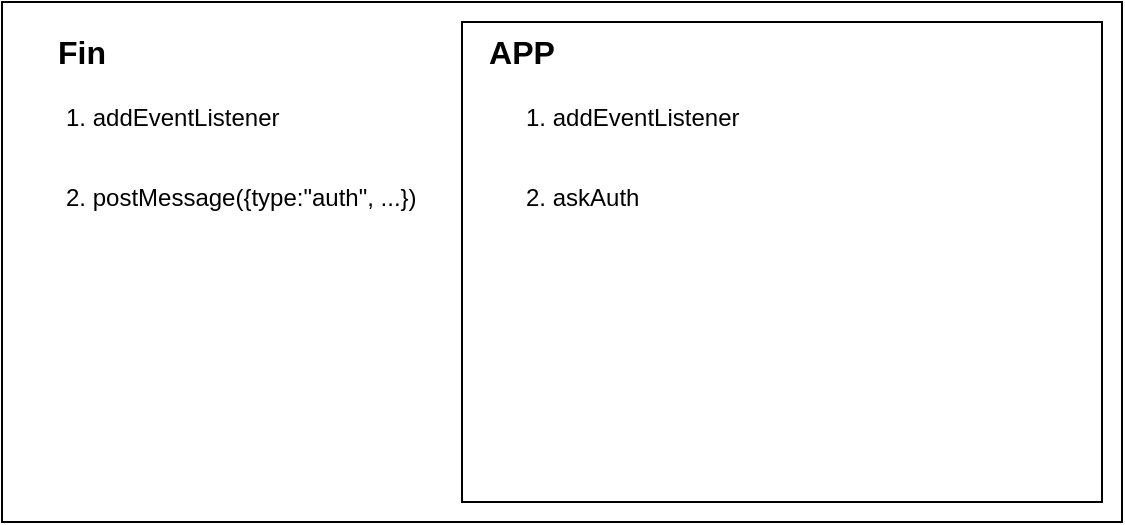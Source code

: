 <mxfile version="28.0.9">
  <diagram name="第 1 页" id="p-Kf3uR-xjNbBCjLXrCC">
    <mxGraphModel dx="1205" dy="715" grid="1" gridSize="10" guides="1" tooltips="1" connect="1" arrows="1" fold="1" page="1" pageScale="1" pageWidth="827" pageHeight="1169" math="0" shadow="0">
      <root>
        <mxCell id="0" />
        <mxCell id="1" parent="0" />
        <mxCell id="PUXzwF9LKrd8F2zT3Y6Q-1" value="" style="rounded=0;whiteSpace=wrap;html=1;" parent="1" vertex="1">
          <mxGeometry x="160" y="130" width="560" height="260" as="geometry" />
        </mxCell>
        <mxCell id="8KbCy9lmEmseonxulgkd-1" value="" style="rounded=0;whiteSpace=wrap;html=1;" parent="1" vertex="1">
          <mxGeometry x="390" y="140" width="320" height="240" as="geometry" />
        </mxCell>
        <mxCell id="k14G_yBd1Yv2Ia4y4y2w-1" value="Fin" style="text;html=1;align=center;verticalAlign=middle;whiteSpace=wrap;rounded=0;fontStyle=1;fontSize=16;" vertex="1" parent="1">
          <mxGeometry x="170" y="140" width="60" height="30" as="geometry" />
        </mxCell>
        <mxCell id="k14G_yBd1Yv2Ia4y4y2w-3" value="APP" style="text;html=1;align=center;verticalAlign=middle;whiteSpace=wrap;rounded=0;fontSize=16;fontStyle=1" vertex="1" parent="1">
          <mxGeometry x="390" y="140" width="60" height="30" as="geometry" />
        </mxCell>
        <mxCell id="k14G_yBd1Yv2Ia4y4y2w-4" value="1. addEventListener&lt;div&gt;&lt;br&gt;&lt;/div&gt;" style="text;html=1;align=left;verticalAlign=middle;whiteSpace=wrap;rounded=0;" vertex="1" parent="1">
          <mxGeometry x="420" y="180" width="190" height="30" as="geometry" />
        </mxCell>
        <mxCell id="k14G_yBd1Yv2Ia4y4y2w-6" value="&lt;div style=&quot;&quot;&gt;&lt;span style=&quot;background-color: transparent; color: light-dark(rgb(0, 0, 0), rgb(255, 255, 255));&quot;&gt;2. askAuth&lt;/span&gt;&lt;/div&gt;&lt;div&gt;&lt;br&gt;&lt;/div&gt;" style="text;html=1;align=left;verticalAlign=middle;whiteSpace=wrap;rounded=0;" vertex="1" parent="1">
          <mxGeometry x="420" y="220" width="190" height="30" as="geometry" />
        </mxCell>
        <mxCell id="k14G_yBd1Yv2Ia4y4y2w-7" value="1. addEventListener&lt;div&gt;&lt;br&gt;&lt;/div&gt;" style="text;html=1;align=left;verticalAlign=middle;whiteSpace=wrap;rounded=0;" vertex="1" parent="1">
          <mxGeometry x="190" y="180" width="190" height="30" as="geometry" />
        </mxCell>
        <mxCell id="k14G_yBd1Yv2Ia4y4y2w-8" value="2. postMessage({type:&quot;auth&quot;, ...})&lt;div&gt;&lt;br&gt;&lt;/div&gt;" style="text;html=1;align=left;verticalAlign=middle;whiteSpace=wrap;rounded=0;" vertex="1" parent="1">
          <mxGeometry x="190" y="220" width="190" height="30" as="geometry" />
        </mxCell>
      </root>
    </mxGraphModel>
  </diagram>
</mxfile>
